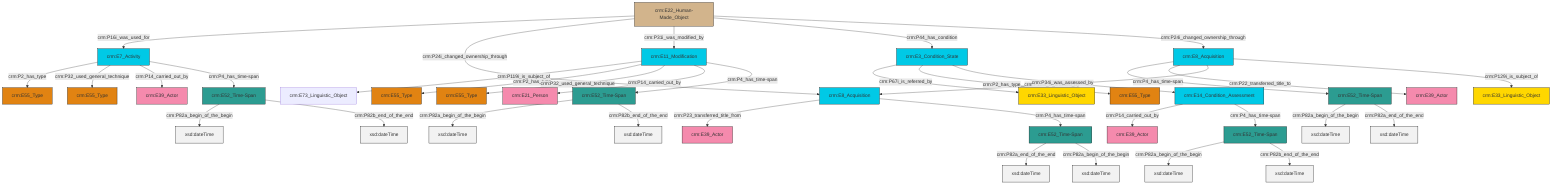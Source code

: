 graph TD
classDef Literal fill:#f2f2f2,stroke:#000000;
classDef CRM_Entity fill:#FFFFFF,stroke:#000000;
classDef Temporal_Entity fill:#00C9E6, stroke:#000000;
classDef Type fill:#E18312, stroke:#000000;
classDef Time-Span fill:#2C9C91, stroke:#000000;
classDef Appellation fill:#FFEB7F, stroke:#000000;
classDef Place fill:#008836, stroke:#000000;
classDef Persistent_Item fill:#B266B2, stroke:#000000;
classDef Conceptual_Object fill:#FFD700, stroke:#000000;
classDef Physical_Thing fill:#D2B48C, stroke:#000000;
classDef Actor fill:#f58aad, stroke:#000000;
classDef PC_Classes fill:#4ce600, stroke:#000000;
classDef Multi fill:#cccccc,stroke:#000000;

8["crm:E52_Time-Span"]:::Time-Span -->|crm:P82a_begin_of_the_begin| 9[xsd:dateTime]:::Literal
14["crm:E22_Human-Made_Object"]:::Physical_Thing -->|crm:P16i_was_used_for| 15["crm:E7_Activity"]:::Temporal_Entity
14["crm:E22_Human-Made_Object"]:::Physical_Thing -->|crm:P24i_changed_ownership_through| 16["crm:E8_Acquisition"]:::Temporal_Entity
17["crm:E52_Time-Span"]:::Time-Span -->|crm:P82a_begin_of_the_begin| 18[xsd:dateTime]:::Literal
14["crm:E22_Human-Made_Object"]:::Physical_Thing -->|crm:P31i_was_modified_by| 19["crm:E11_Modification"]:::Temporal_Entity
16["crm:E8_Acquisition"]:::Temporal_Entity -->|crm:P23_transferred_title_from| 28["crm:E39_Actor"]:::Actor
19["crm:E11_Modification"]:::Temporal_Entity -->|crm:P119i_is_subject_of| 29["crm:E73_Linguistic_Object"]:::Default
19["crm:E11_Modification"]:::Temporal_Entity -->|crm:P2_has_type| 30["crm:E55_Type"]:::Type
15["crm:E7_Activity"]:::Temporal_Entity -->|crm:P2_has_type| 31["crm:E55_Type"]:::Type
15["crm:E7_Activity"]:::Temporal_Entity -->|crm:P32_used_general_technique| 33["crm:E55_Type"]:::Type
15["crm:E7_Activity"]:::Temporal_Entity -->|crm:P14_carried_out_by| 23["crm:E39_Actor"]:::Actor
19["crm:E11_Modification"]:::Temporal_Entity -->|crm:P32_used_general_technique| 34["crm:E55_Type"]:::Type
16["crm:E8_Acquisition"]:::Temporal_Entity -->|crm:P4_has_time-span| 35["crm:E52_Time-Span"]:::Time-Span
6["crm:E52_Time-Span"]:::Time-Span -->|crm:P82a_begin_of_the_begin| 37[xsd:dateTime]:::Literal
15["crm:E7_Activity"]:::Temporal_Entity -->|crm:P4_has_time-span| 8["crm:E52_Time-Span"]:::Time-Span
6["crm:E52_Time-Span"]:::Time-Span -->|crm:P82a_end_of_the_end| 38[xsd:dateTime]:::Literal
25["crm:E14_Condition_Assessment"]:::Temporal_Entity -->|crm:P14_carried_out_by| 39["crm:E39_Actor"]:::Actor
41["crm:E8_Acquisition"]:::Temporal_Entity -->|crm:P4_has_time-span| 6["crm:E52_Time-Span"]:::Time-Span
42["crm:E3_Condition_State"]:::Temporal_Entity -->|crm:P67i_is_referred_by| 10["crm:E33_Linguistic_Object"]:::Conceptual_Object
41["crm:E8_Acquisition"]:::Temporal_Entity -->|crm:P22_transferred_title_to| 2["crm:E39_Actor"]:::Actor
8["crm:E52_Time-Span"]:::Time-Span -->|crm:P82b_end_of_the_end| 43[xsd:dateTime]:::Literal
35["crm:E52_Time-Span"]:::Time-Span -->|crm:P82a_end_of_the_end| 44[xsd:dateTime]:::Literal
19["crm:E11_Modification"]:::Temporal_Entity -->|crm:P14_carried_out_by| 0["crm:E21_Person"]:::Actor
4["crm:E52_Time-Span"]:::Time-Span -->|crm:P82a_begin_of_the_begin| 47[xsd:dateTime]:::Literal
14["crm:E22_Human-Made_Object"]:::Physical_Thing -->|crm:P44_has_condition| 42["crm:E3_Condition_State"]:::Temporal_Entity
17["crm:E52_Time-Span"]:::Time-Span -->|crm:P82b_end_of_the_end| 49[xsd:dateTime]:::Literal
35["crm:E52_Time-Span"]:::Time-Span -->|crm:P82a_begin_of_the_begin| 51[xsd:dateTime]:::Literal
41["crm:E8_Acquisition"]:::Temporal_Entity -->|crm:P115i_is_finished_by| 16["crm:E8_Acquisition"]:::Temporal_Entity
25["crm:E14_Condition_Assessment"]:::Temporal_Entity -->|crm:P4_has_time-span| 17["crm:E52_Time-Span"]:::Time-Span
19["crm:E11_Modification"]:::Temporal_Entity -->|crm:P4_has_time-span| 4["crm:E52_Time-Span"]:::Time-Span
41["crm:E8_Acquisition"]:::Temporal_Entity -->|crm:P129i_is_subject_of| 12["crm:E33_Linguistic_Object"]:::Conceptual_Object
42["crm:E3_Condition_State"]:::Temporal_Entity -->|crm:P2_has_type| 21["crm:E55_Type"]:::Type
14["crm:E22_Human-Made_Object"]:::Physical_Thing -->|crm:P24i_changed_ownership_through| 41["crm:E8_Acquisition"]:::Temporal_Entity
42["crm:E3_Condition_State"]:::Temporal_Entity -->|crm:P34i_was_assessed_by| 25["crm:E14_Condition_Assessment"]:::Temporal_Entity
4["crm:E52_Time-Span"]:::Time-Span -->|crm:P82b_end_of_the_end| 57[xsd:dateTime]:::Literal